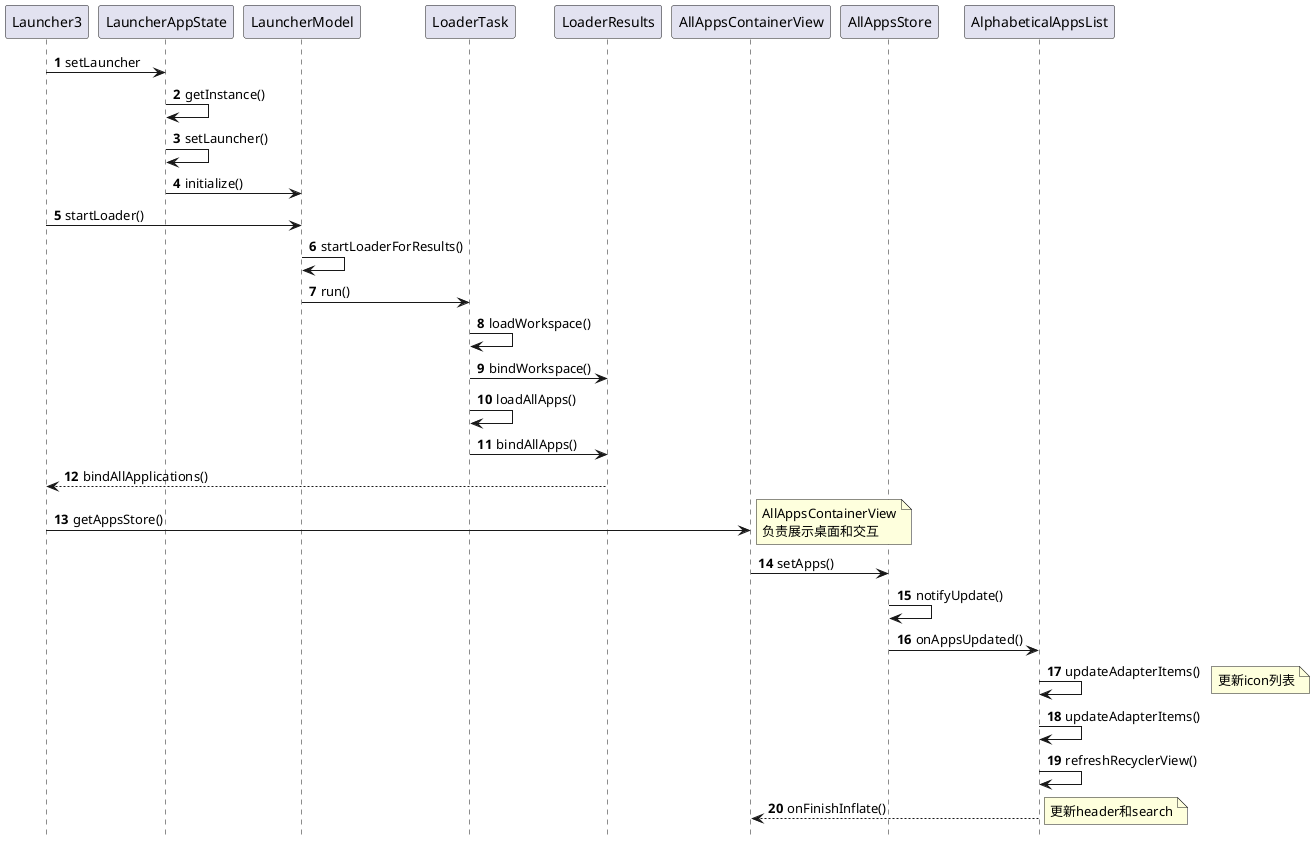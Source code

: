 @startuml
'https://plantuml.com/sequence-diagram

hide footbox
autonumber

'Alice -> Bob: Authentication Request
'Bob --> Alice: Authentication Response

Launcher3 -> LauncherAppState:setLauncher
LauncherAppState -> LauncherAppState:getInstance()
LauncherAppState -> LauncherAppState:setLauncher()
LauncherAppState -> LauncherModel:initialize()
Launcher3 -> LauncherModel:startLoader()
LauncherModel -> LauncherModel:startLoaderForResults()
LauncherModel -> LoaderTask :run()
LoaderTask -> LoaderTask :loadWorkspace()
LoaderTask -> LoaderResults:bindWorkspace()
LoaderTask -> LoaderTask:loadAllApps()
LoaderTask -> LoaderResults:bindAllApps()
LoaderResults --> Launcher3:bindAllApplications()
Launcher3 -> AllAppsContainerView:getAppsStore()
note right: AllAppsContainerView\n负责展示桌面和交互
AllAppsContainerView -> AllAppsStore:setApps()
AllAppsStore -> AllAppsStore:notifyUpdate()
AllAppsStore -> AlphabeticalAppsList:onAppsUpdated()
AlphabeticalAppsList -> AlphabeticalAppsList:updateAdapterItems()
note right: 更新icon列表
AlphabeticalAppsList ->AlphabeticalAppsList:updateAdapterItems()
AlphabeticalAppsList ->AlphabeticalAppsList:refreshRecyclerView()
AlphabeticalAppsList --> AllAppsContainerView:onFinishInflate()
note right: 更新header和search


@enduml